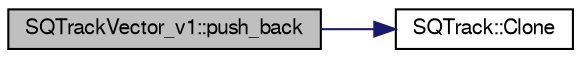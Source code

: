 digraph "SQTrackVector_v1::push_back"
{
  bgcolor="transparent";
  edge [fontname="FreeSans",fontsize="10",labelfontname="FreeSans",labelfontsize="10"];
  node [fontname="FreeSans",fontsize="10",shape=record];
  rankdir="LR";
  Node1 [label="SQTrackVector_v1::push_back",height=0.2,width=0.4,color="black", fillcolor="grey75", style="filled" fontcolor="black"];
  Node1 -> Node2 [color="midnightblue",fontsize="10",style="solid",fontname="FreeSans"];
  Node2 [label="SQTrack::Clone",height=0.2,width=0.4,color="black",URL="$d7/d1b/classSQTrack.html#aae4c8d2202096f26b51e0b2d0f9e13d0"];
}
